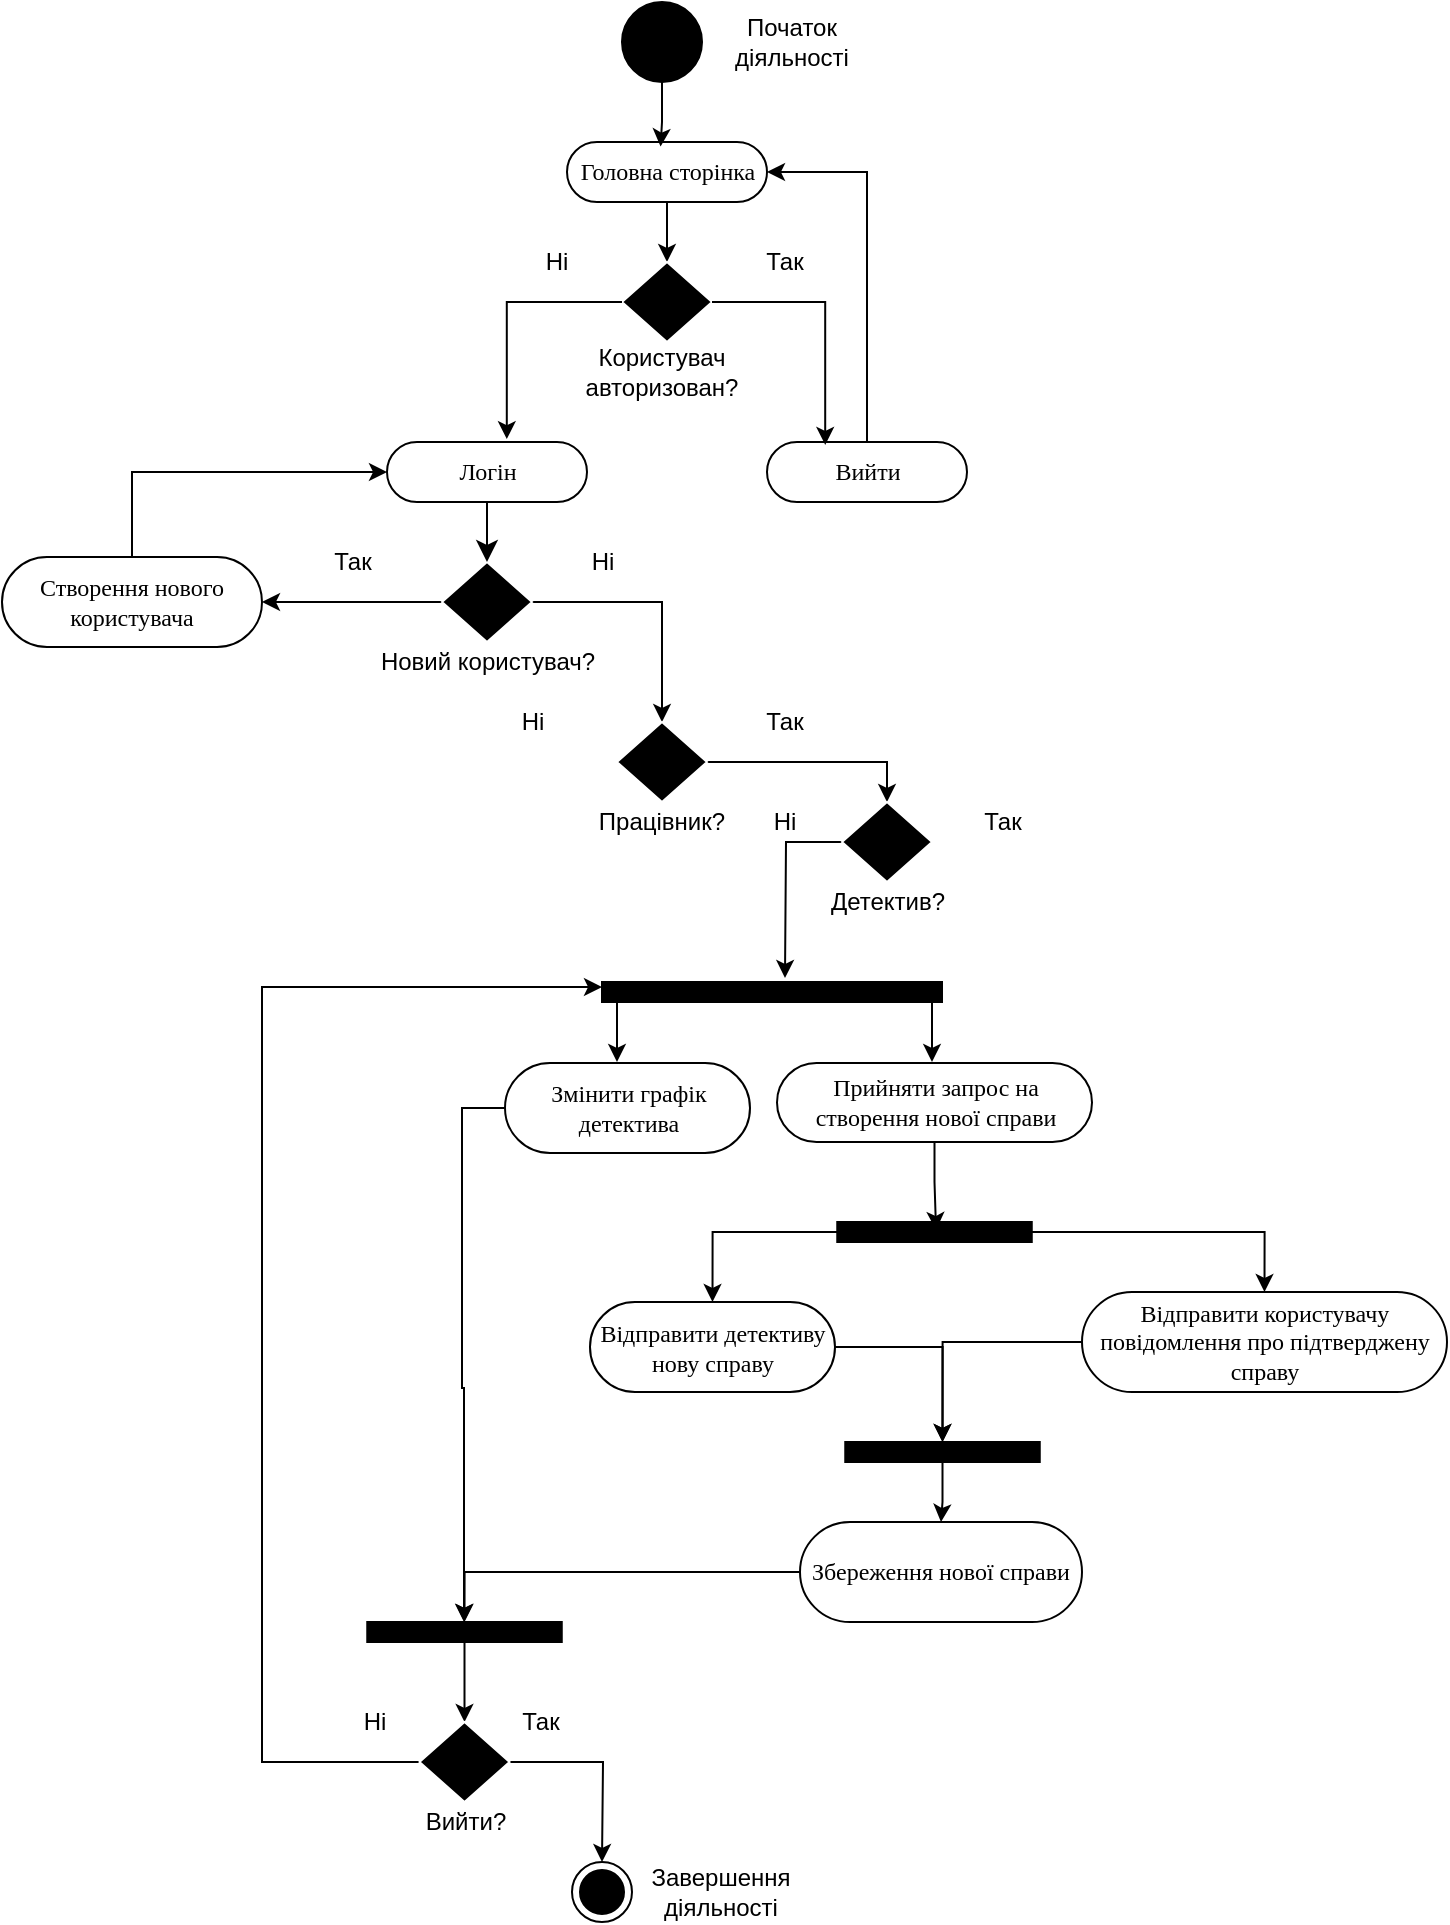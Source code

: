 <mxfile version="24.8.3">
  <diagram name="Page-1" id="0783ab3e-0a74-02c8-0abd-f7b4e66b4bec">
    <mxGraphModel dx="819" dy="442" grid="1" gridSize="10" guides="1" tooltips="1" connect="1" arrows="1" fold="1" page="1" pageScale="1" pageWidth="850" pageHeight="1100" background="none" math="0" shadow="0">
      <root>
        <mxCell id="0" />
        <mxCell id="1" parent="0" />
        <mxCell id="qV8y6y5Pa5aJ0l34UHgQ-83" style="edgeStyle=orthogonalEdgeStyle;rounded=0;orthogonalLoop=1;jettySize=auto;html=1;entryX=0.5;entryY=0;entryDx=0;entryDy=0;" edge="1" parent="1" source="qV8y6y5Pa5aJ0l34UHgQ-4" target="qV8y6y5Pa5aJ0l34UHgQ-81">
          <mxGeometry relative="1" as="geometry" />
        </mxCell>
        <mxCell id="qV8y6y5Pa5aJ0l34UHgQ-85" style="edgeStyle=orthogonalEdgeStyle;rounded=0;orthogonalLoop=1;jettySize=auto;html=1;entryX=0.5;entryY=0;entryDx=0;entryDy=0;" edge="1" parent="1" source="qV8y6y5Pa5aJ0l34UHgQ-4" target="qV8y6y5Pa5aJ0l34UHgQ-84">
          <mxGeometry relative="1" as="geometry" />
        </mxCell>
        <mxCell id="qV8y6y5Pa5aJ0l34UHgQ-4" value="" style="whiteSpace=wrap;html=1;rounded=0;shadow=0;comic=0;labelBackgroundColor=none;strokeWidth=1;fillColor=#000000;fontFamily=Verdana;fontSize=12;align=center;rotation=0;" vertex="1" parent="1">
          <mxGeometry x="487.63" y="610" width="97.25" height="10" as="geometry" />
        </mxCell>
        <mxCell id="qV8y6y5Pa5aJ0l34UHgQ-24" value="" style="ellipse;whiteSpace=wrap;html=1;rounded=0;shadow=0;comic=0;labelBackgroundColor=none;strokeWidth=1;fillColor=#000000;fontFamily=Verdana;fontSize=12;align=center;" vertex="1" parent="1">
          <mxGeometry x="380" width="40" height="40" as="geometry" />
        </mxCell>
        <mxCell id="qV8y6y5Pa5aJ0l34UHgQ-25" value="Логін" style="rounded=1;whiteSpace=wrap;html=1;shadow=0;comic=0;labelBackgroundColor=none;strokeWidth=1;fontFamily=Verdana;fontSize=12;align=center;arcSize=50;" vertex="1" parent="1">
          <mxGeometry x="262.5" y="220" width="100" height="30" as="geometry" />
        </mxCell>
        <mxCell id="qV8y6y5Pa5aJ0l34UHgQ-59" style="edgeStyle=orthogonalEdgeStyle;rounded=0;orthogonalLoop=1;jettySize=auto;html=1;entryX=1;entryY=0.5;entryDx=0;entryDy=0;endArrow=classic;endFill=1;" edge="1" parent="1" source="qV8y6y5Pa5aJ0l34UHgQ-30" target="qV8y6y5Pa5aJ0l34UHgQ-58">
          <mxGeometry relative="1" as="geometry" />
        </mxCell>
        <mxCell id="qV8y6y5Pa5aJ0l34UHgQ-62" style="edgeStyle=orthogonalEdgeStyle;rounded=0;orthogonalLoop=1;jettySize=auto;html=1;entryX=0.5;entryY=0;entryDx=0;entryDy=0;" edge="1" parent="1" source="qV8y6y5Pa5aJ0l34UHgQ-30" target="qV8y6y5Pa5aJ0l34UHgQ-57">
          <mxGeometry relative="1" as="geometry" />
        </mxCell>
        <mxCell id="qV8y6y5Pa5aJ0l34UHgQ-30" value="" style="rhombus;whiteSpace=wrap;html=1;fillColor=#000000;strokeColor=#FFFFFF;" vertex="1" parent="1">
          <mxGeometry x="290" y="280" width="45" height="40" as="geometry" />
        </mxCell>
        <mxCell id="qV8y6y5Pa5aJ0l34UHgQ-35" value="" style="edgeStyle=segmentEdgeStyle;endArrow=classic;html=1;curved=0;rounded=0;endSize=8;startSize=8;endFill=1;entryX=0.5;entryY=0;entryDx=0;entryDy=0;exitX=0.5;exitY=1;exitDx=0;exitDy=0;" edge="1" parent="1" source="qV8y6y5Pa5aJ0l34UHgQ-25" target="qV8y6y5Pa5aJ0l34UHgQ-30">
          <mxGeometry width="50" height="50" relative="1" as="geometry">
            <mxPoint x="420" y="160" as="sourcePoint" />
            <mxPoint x="420" y="220" as="targetPoint" />
          </mxGeometry>
        </mxCell>
        <mxCell id="qV8y6y5Pa5aJ0l34UHgQ-36" value="Новий користувач?" style="rounded=0;whiteSpace=wrap;html=1;fillColor=none;strokeColor=none;" vertex="1" parent="1">
          <mxGeometry x="257.5" y="320" width="110" height="20" as="geometry" />
        </mxCell>
        <mxCell id="qV8y6y5Pa5aJ0l34UHgQ-52" style="edgeStyle=orthogonalEdgeStyle;rounded=0;orthogonalLoop=1;jettySize=auto;html=1;entryX=0.5;entryY=0;entryDx=0;entryDy=0;" edge="1" parent="1" source="qV8y6y5Pa5aJ0l34UHgQ-38" target="qV8y6y5Pa5aJ0l34UHgQ-46">
          <mxGeometry relative="1" as="geometry" />
        </mxCell>
        <mxCell id="qV8y6y5Pa5aJ0l34UHgQ-38" value="Головна сторінка" style="rounded=1;whiteSpace=wrap;html=1;shadow=0;comic=0;labelBackgroundColor=none;strokeWidth=1;fontFamily=Verdana;fontSize=12;align=center;arcSize=50;" vertex="1" parent="1">
          <mxGeometry x="352.5" y="70" width="100" height="30" as="geometry" />
        </mxCell>
        <mxCell id="qV8y6y5Pa5aJ0l34UHgQ-41" style="edgeStyle=orthogonalEdgeStyle;rounded=0;orthogonalLoop=1;jettySize=auto;html=1;entryX=0.468;entryY=0.076;entryDx=0;entryDy=0;entryPerimeter=0;endArrow=classic;endFill=1;" edge="1" parent="1" source="qV8y6y5Pa5aJ0l34UHgQ-24" target="qV8y6y5Pa5aJ0l34UHgQ-38">
          <mxGeometry relative="1" as="geometry" />
        </mxCell>
        <mxCell id="qV8y6y5Pa5aJ0l34UHgQ-43" style="edgeStyle=orthogonalEdgeStyle;rounded=0;orthogonalLoop=1;jettySize=auto;html=1;entryX=1;entryY=0.5;entryDx=0;entryDy=0;endArrow=classic;endFill=1;" edge="1" parent="1" source="qV8y6y5Pa5aJ0l34UHgQ-42" target="qV8y6y5Pa5aJ0l34UHgQ-38">
          <mxGeometry relative="1" as="geometry" />
        </mxCell>
        <mxCell id="qV8y6y5Pa5aJ0l34UHgQ-42" value="Вийти" style="rounded=1;whiteSpace=wrap;html=1;shadow=0;comic=0;labelBackgroundColor=none;strokeWidth=1;fontFamily=Verdana;fontSize=12;align=center;arcSize=50;" vertex="1" parent="1">
          <mxGeometry x="452.5" y="220" width="100" height="30" as="geometry" />
        </mxCell>
        <mxCell id="qV8y6y5Pa5aJ0l34UHgQ-46" value="" style="rhombus;whiteSpace=wrap;html=1;fillColor=#000000;strokeColor=#FFFFFF;" vertex="1" parent="1">
          <mxGeometry x="380" y="130" width="45" height="40" as="geometry" />
        </mxCell>
        <mxCell id="qV8y6y5Pa5aJ0l34UHgQ-47" value="Користувач авторизован?" style="rounded=0;whiteSpace=wrap;html=1;fillColor=none;strokeColor=none;" vertex="1" parent="1">
          <mxGeometry x="345" y="170" width="110" height="30" as="geometry" />
        </mxCell>
        <mxCell id="qV8y6y5Pa5aJ0l34UHgQ-50" style="edgeStyle=orthogonalEdgeStyle;rounded=0;orthogonalLoop=1;jettySize=auto;html=1;entryX=0.291;entryY=0.048;entryDx=0;entryDy=0;entryPerimeter=0;" edge="1" parent="1" source="qV8y6y5Pa5aJ0l34UHgQ-46" target="qV8y6y5Pa5aJ0l34UHgQ-42">
          <mxGeometry relative="1" as="geometry" />
        </mxCell>
        <mxCell id="qV8y6y5Pa5aJ0l34UHgQ-51" style="edgeStyle=orthogonalEdgeStyle;rounded=0;orthogonalLoop=1;jettySize=auto;html=1;exitX=0;exitY=0.5;exitDx=0;exitDy=0;entryX=0.599;entryY=-0.048;entryDx=0;entryDy=0;entryPerimeter=0;" edge="1" parent="1" source="qV8y6y5Pa5aJ0l34UHgQ-46" target="qV8y6y5Pa5aJ0l34UHgQ-25">
          <mxGeometry relative="1" as="geometry" />
        </mxCell>
        <mxCell id="qV8y6y5Pa5aJ0l34UHgQ-53" value="Так" style="rounded=0;whiteSpace=wrap;html=1;fillColor=none;strokeColor=none;" vertex="1" parent="1">
          <mxGeometry x="227.5" y="270" width="35" height="20" as="geometry" />
        </mxCell>
        <mxCell id="qV8y6y5Pa5aJ0l34UHgQ-56" value="Ні" style="rounded=0;whiteSpace=wrap;html=1;fillColor=none;strokeColor=none;" vertex="1" parent="1">
          <mxGeometry x="330" y="120" width="35" height="20" as="geometry" />
        </mxCell>
        <mxCell id="qV8y6y5Pa5aJ0l34UHgQ-67" style="edgeStyle=orthogonalEdgeStyle;rounded=0;orthogonalLoop=1;jettySize=auto;html=1;entryX=0.5;entryY=0;entryDx=0;entryDy=0;" edge="1" parent="1" source="qV8y6y5Pa5aJ0l34UHgQ-57" target="qV8y6y5Pa5aJ0l34UHgQ-66">
          <mxGeometry relative="1" as="geometry" />
        </mxCell>
        <mxCell id="qV8y6y5Pa5aJ0l34UHgQ-57" value="" style="rhombus;whiteSpace=wrap;html=1;fillColor=#000000;strokeColor=#FFFFFF;" vertex="1" parent="1">
          <mxGeometry x="377.5" y="360" width="45" height="40" as="geometry" />
        </mxCell>
        <mxCell id="qV8y6y5Pa5aJ0l34UHgQ-65" style="edgeStyle=orthogonalEdgeStyle;rounded=0;orthogonalLoop=1;jettySize=auto;html=1;entryX=0;entryY=0.5;entryDx=0;entryDy=0;" edge="1" parent="1" source="qV8y6y5Pa5aJ0l34UHgQ-58" target="qV8y6y5Pa5aJ0l34UHgQ-25">
          <mxGeometry relative="1" as="geometry">
            <Array as="points">
              <mxPoint x="135" y="235" />
            </Array>
          </mxGeometry>
        </mxCell>
        <mxCell id="qV8y6y5Pa5aJ0l34UHgQ-58" value="Створення нового користувача" style="rounded=1;whiteSpace=wrap;html=1;shadow=0;comic=0;labelBackgroundColor=none;strokeWidth=1;fontFamily=Verdana;fontSize=12;align=center;arcSize=50;" vertex="1" parent="1">
          <mxGeometry x="70" y="277.5" width="130" height="45" as="geometry" />
        </mxCell>
        <mxCell id="qV8y6y5Pa5aJ0l34UHgQ-60" value="Так" style="rounded=0;whiteSpace=wrap;html=1;fillColor=none;strokeColor=none;" vertex="1" parent="1">
          <mxGeometry x="444" y="120" width="35" height="20" as="geometry" />
        </mxCell>
        <mxCell id="qV8y6y5Pa5aJ0l34UHgQ-61" value="Ні" style="rounded=0;whiteSpace=wrap;html=1;fillColor=none;strokeColor=none;" vertex="1" parent="1">
          <mxGeometry x="352.5" y="270" width="35" height="20" as="geometry" />
        </mxCell>
        <mxCell id="qV8y6y5Pa5aJ0l34UHgQ-63" value="Працівник?" style="rounded=0;whiteSpace=wrap;html=1;fillColor=none;strokeColor=none;" vertex="1" parent="1">
          <mxGeometry x="345" y="400" width="110" height="20" as="geometry" />
        </mxCell>
        <mxCell id="qV8y6y5Pa5aJ0l34UHgQ-74" style="edgeStyle=orthogonalEdgeStyle;rounded=0;orthogonalLoop=1;jettySize=auto;html=1;exitX=0;exitY=0.5;exitDx=0;exitDy=0;entryX=0.5;entryY=0;entryDx=0;entryDy=0;" edge="1" parent="1" source="qV8y6y5Pa5aJ0l34UHgQ-66">
          <mxGeometry relative="1" as="geometry">
            <mxPoint x="461.5" y="488" as="targetPoint" />
          </mxGeometry>
        </mxCell>
        <mxCell id="qV8y6y5Pa5aJ0l34UHgQ-66" value="" style="rhombus;whiteSpace=wrap;html=1;fillColor=#000000;strokeColor=#FFFFFF;" vertex="1" parent="1">
          <mxGeometry x="490" y="400" width="45" height="40" as="geometry" />
        </mxCell>
        <mxCell id="qV8y6y5Pa5aJ0l34UHgQ-68" value="Детектив?" style="rounded=0;whiteSpace=wrap;html=1;fillColor=none;strokeColor=none;" vertex="1" parent="1">
          <mxGeometry x="457.5" y="440" width="110" height="20" as="geometry" />
        </mxCell>
        <mxCell id="qV8y6y5Pa5aJ0l34UHgQ-70" value="Так" style="rounded=0;whiteSpace=wrap;html=1;fillColor=none;strokeColor=none;" vertex="1" parent="1">
          <mxGeometry x="444" y="350" width="35" height="20" as="geometry" />
        </mxCell>
        <mxCell id="qV8y6y5Pa5aJ0l34UHgQ-71" value="Ні" style="rounded=0;whiteSpace=wrap;html=1;fillColor=none;strokeColor=none;" vertex="1" parent="1">
          <mxGeometry x="317.5" y="350" width="35" height="20" as="geometry" />
        </mxCell>
        <mxCell id="qV8y6y5Pa5aJ0l34UHgQ-72" value="Ні" style="rounded=0;whiteSpace=wrap;html=1;fillColor=none;strokeColor=none;" vertex="1" parent="1">
          <mxGeometry x="444" y="400" width="35" height="20" as="geometry" />
        </mxCell>
        <mxCell id="qV8y6y5Pa5aJ0l34UHgQ-73" value="Так" style="rounded=0;whiteSpace=wrap;html=1;fillColor=none;strokeColor=none;" vertex="1" parent="1">
          <mxGeometry x="552.5" y="400" width="35" height="20" as="geometry" />
        </mxCell>
        <mxCell id="qV8y6y5Pa5aJ0l34UHgQ-76" value="" style="endArrow=classic;html=1;rounded=0;" edge="1" parent="1">
          <mxGeometry width="50" height="50" relative="1" as="geometry">
            <mxPoint x="377.5" y="490" as="sourcePoint" />
            <mxPoint x="377.5" y="530" as="targetPoint" />
          </mxGeometry>
        </mxCell>
        <mxCell id="qV8y6y5Pa5aJ0l34UHgQ-77" value="" style="endArrow=classic;html=1;rounded=0;" edge="1" parent="1">
          <mxGeometry width="50" height="50" relative="1" as="geometry">
            <mxPoint x="535" y="490" as="sourcePoint" />
            <mxPoint x="535" y="530" as="targetPoint" />
          </mxGeometry>
        </mxCell>
        <mxCell id="qV8y6y5Pa5aJ0l34UHgQ-78" value="Прийняти запрос на створення нової справи" style="rounded=1;whiteSpace=wrap;html=1;shadow=0;comic=0;labelBackgroundColor=none;strokeWidth=1;fontFamily=Verdana;fontSize=12;align=center;arcSize=50;" vertex="1" parent="1">
          <mxGeometry x="457.5" y="530.5" width="157.5" height="39.5" as="geometry" />
        </mxCell>
        <mxCell id="qV8y6y5Pa5aJ0l34UHgQ-105" style="edgeStyle=orthogonalEdgeStyle;rounded=0;orthogonalLoop=1;jettySize=auto;html=1;" edge="1" parent="1" source="qV8y6y5Pa5aJ0l34UHgQ-80" target="qV8y6y5Pa5aJ0l34UHgQ-102">
          <mxGeometry relative="1" as="geometry">
            <Array as="points">
              <mxPoint x="300" y="553" />
              <mxPoint x="300" y="693" />
              <mxPoint x="301" y="693" />
            </Array>
          </mxGeometry>
        </mxCell>
        <mxCell id="qV8y6y5Pa5aJ0l34UHgQ-80" value="Змінити графік детектива" style="rounded=1;whiteSpace=wrap;html=1;shadow=0;comic=0;labelBackgroundColor=none;strokeWidth=1;fontFamily=Verdana;fontSize=12;align=center;arcSize=50;" vertex="1" parent="1">
          <mxGeometry x="321.5" y="530.5" width="122.5" height="45" as="geometry" />
        </mxCell>
        <mxCell id="qV8y6y5Pa5aJ0l34UHgQ-88" style="edgeStyle=orthogonalEdgeStyle;rounded=0;orthogonalLoop=1;jettySize=auto;html=1;entryX=0.5;entryY=0;entryDx=0;entryDy=0;" edge="1" parent="1" source="qV8y6y5Pa5aJ0l34UHgQ-81" target="qV8y6y5Pa5aJ0l34UHgQ-87">
          <mxGeometry relative="1" as="geometry" />
        </mxCell>
        <mxCell id="qV8y6y5Pa5aJ0l34UHgQ-81" value="Відправити детективу нову справу" style="rounded=1;whiteSpace=wrap;html=1;shadow=0;comic=0;labelBackgroundColor=none;strokeWidth=1;fontFamily=Verdana;fontSize=12;align=center;arcSize=50;" vertex="1" parent="1">
          <mxGeometry x="364" y="650" width="122.5" height="45" as="geometry" />
        </mxCell>
        <mxCell id="qV8y6y5Pa5aJ0l34UHgQ-82" style="edgeStyle=orthogonalEdgeStyle;rounded=0;orthogonalLoop=1;jettySize=auto;html=1;entryX=0.508;entryY=0.4;entryDx=0;entryDy=0;entryPerimeter=0;" edge="1" parent="1" source="qV8y6y5Pa5aJ0l34UHgQ-78" target="qV8y6y5Pa5aJ0l34UHgQ-4">
          <mxGeometry relative="1" as="geometry" />
        </mxCell>
        <mxCell id="qV8y6y5Pa5aJ0l34UHgQ-90" style="edgeStyle=orthogonalEdgeStyle;rounded=0;orthogonalLoop=1;jettySize=auto;html=1;entryX=0.5;entryY=0;entryDx=0;entryDy=0;" edge="1" parent="1" source="qV8y6y5Pa5aJ0l34UHgQ-84" target="qV8y6y5Pa5aJ0l34UHgQ-87">
          <mxGeometry relative="1" as="geometry" />
        </mxCell>
        <mxCell id="qV8y6y5Pa5aJ0l34UHgQ-84" value="Відправити користувачу повідомлення про підтверджену справу" style="rounded=1;whiteSpace=wrap;html=1;shadow=0;comic=0;labelBackgroundColor=none;strokeWidth=1;fontFamily=Verdana;fontSize=12;align=center;arcSize=50;" vertex="1" parent="1">
          <mxGeometry x="610" y="645" width="182.5" height="50" as="geometry" />
        </mxCell>
        <mxCell id="qV8y6y5Pa5aJ0l34UHgQ-97" style="edgeStyle=orthogonalEdgeStyle;rounded=0;orthogonalLoop=1;jettySize=auto;html=1;entryX=0.5;entryY=0;entryDx=0;entryDy=0;" edge="1" parent="1" source="qV8y6y5Pa5aJ0l34UHgQ-102" target="qV8y6y5Pa5aJ0l34UHgQ-93">
          <mxGeometry relative="1" as="geometry" />
        </mxCell>
        <mxCell id="qV8y6y5Pa5aJ0l34UHgQ-86" value="Збереження нової справи" style="rounded=1;whiteSpace=wrap;html=1;shadow=0;comic=0;labelBackgroundColor=none;strokeWidth=1;fontFamily=Verdana;fontSize=12;align=center;arcSize=50;" vertex="1" parent="1">
          <mxGeometry x="469" y="760" width="141" height="50" as="geometry" />
        </mxCell>
        <mxCell id="qV8y6y5Pa5aJ0l34UHgQ-91" style="edgeStyle=orthogonalEdgeStyle;rounded=0;orthogonalLoop=1;jettySize=auto;html=1;" edge="1" parent="1" source="qV8y6y5Pa5aJ0l34UHgQ-87" target="qV8y6y5Pa5aJ0l34UHgQ-86">
          <mxGeometry relative="1" as="geometry" />
        </mxCell>
        <mxCell id="qV8y6y5Pa5aJ0l34UHgQ-87" value="" style="whiteSpace=wrap;html=1;rounded=0;shadow=0;comic=0;labelBackgroundColor=none;strokeWidth=1;fillColor=#000000;fontFamily=Verdana;fontSize=12;align=center;rotation=0;" vertex="1" parent="1">
          <mxGeometry x="491.63" y="720" width="97.25" height="10" as="geometry" />
        </mxCell>
        <mxCell id="qV8y6y5Pa5aJ0l34UHgQ-98" style="edgeStyle=orthogonalEdgeStyle;rounded=0;orthogonalLoop=1;jettySize=auto;html=1;" edge="1" parent="1" source="qV8y6y5Pa5aJ0l34UHgQ-93">
          <mxGeometry relative="1" as="geometry">
            <mxPoint x="370" y="930" as="targetPoint" />
          </mxGeometry>
        </mxCell>
        <mxCell id="qV8y6y5Pa5aJ0l34UHgQ-109" style="edgeStyle=orthogonalEdgeStyle;rounded=0;orthogonalLoop=1;jettySize=auto;html=1;exitX=0;exitY=0.5;exitDx=0;exitDy=0;entryX=0;entryY=0.25;entryDx=0;entryDy=0;" edge="1" parent="1" source="qV8y6y5Pa5aJ0l34UHgQ-93" target="qV8y6y5Pa5aJ0l34UHgQ-100">
          <mxGeometry relative="1" as="geometry">
            <mxPoint x="180" y="500" as="targetPoint" />
            <Array as="points">
              <mxPoint x="200" y="880" />
              <mxPoint x="200" y="493" />
            </Array>
          </mxGeometry>
        </mxCell>
        <mxCell id="qV8y6y5Pa5aJ0l34UHgQ-93" value="" style="rhombus;whiteSpace=wrap;html=1;fillColor=#000000;strokeColor=#FFFFFF;" vertex="1" parent="1">
          <mxGeometry x="278.76" y="860" width="45" height="40" as="geometry" />
        </mxCell>
        <mxCell id="qV8y6y5Pa5aJ0l34UHgQ-94" value="Вийти?" style="rounded=0;whiteSpace=wrap;html=1;fillColor=none;strokeColor=none;" vertex="1" parent="1">
          <mxGeometry x="273.75" y="900" width="56.25" height="20" as="geometry" />
        </mxCell>
        <mxCell id="qV8y6y5Pa5aJ0l34UHgQ-100" value="" style="whiteSpace=wrap;html=1;rounded=0;shadow=0;comic=0;labelBackgroundColor=none;strokeWidth=1;fillColor=#000000;fontFamily=Verdana;fontSize=12;align=center;rotation=0;" vertex="1" parent="1">
          <mxGeometry x="370" y="490" width="170" height="10" as="geometry" />
        </mxCell>
        <mxCell id="qV8y6y5Pa5aJ0l34UHgQ-103" value="" style="edgeStyle=orthogonalEdgeStyle;rounded=0;orthogonalLoop=1;jettySize=auto;html=1;entryX=0.5;entryY=0;entryDx=0;entryDy=0;" edge="1" parent="1" source="qV8y6y5Pa5aJ0l34UHgQ-86" target="qV8y6y5Pa5aJ0l34UHgQ-102">
          <mxGeometry relative="1" as="geometry">
            <mxPoint x="469" y="785" as="sourcePoint" />
            <mxPoint x="301" y="860" as="targetPoint" />
          </mxGeometry>
        </mxCell>
        <mxCell id="qV8y6y5Pa5aJ0l34UHgQ-102" value="" style="whiteSpace=wrap;html=1;rounded=0;shadow=0;comic=0;labelBackgroundColor=none;strokeWidth=1;fillColor=#000000;fontFamily=Verdana;fontSize=12;align=center;rotation=0;" vertex="1" parent="1">
          <mxGeometry x="252.63" y="810" width="97.25" height="10" as="geometry" />
        </mxCell>
        <mxCell id="qV8y6y5Pa5aJ0l34UHgQ-106" value="Так" style="rounded=0;whiteSpace=wrap;html=1;fillColor=none;strokeColor=none;" vertex="1" parent="1">
          <mxGeometry x="321.5" y="850" width="35" height="20" as="geometry" />
        </mxCell>
        <mxCell id="qV8y6y5Pa5aJ0l34UHgQ-107" value="Ні" style="rounded=0;whiteSpace=wrap;html=1;fillColor=none;strokeColor=none;" vertex="1" parent="1">
          <mxGeometry x="238.75" y="850" width="35" height="20" as="geometry" />
        </mxCell>
        <mxCell id="qV8y6y5Pa5aJ0l34UHgQ-111" value="" style="ellipse;html=1;shape=endState;fillColor=#000000;strokeColor=#000000;" vertex="1" parent="1">
          <mxGeometry x="355" y="930" width="30" height="30" as="geometry" />
        </mxCell>
        <mxCell id="qV8y6y5Pa5aJ0l34UHgQ-113" value="Початок діяльності" style="rounded=0;whiteSpace=wrap;html=1;fillColor=none;strokeColor=none;" vertex="1" parent="1">
          <mxGeometry x="430" y="5" width="70" height="30" as="geometry" />
        </mxCell>
        <mxCell id="qV8y6y5Pa5aJ0l34UHgQ-114" value="Завершення діяльності" style="rounded=0;whiteSpace=wrap;html=1;fillColor=none;strokeColor=none;" vertex="1" parent="1">
          <mxGeometry x="387.5" y="930" width="82.5" height="30" as="geometry" />
        </mxCell>
      </root>
    </mxGraphModel>
  </diagram>
</mxfile>
